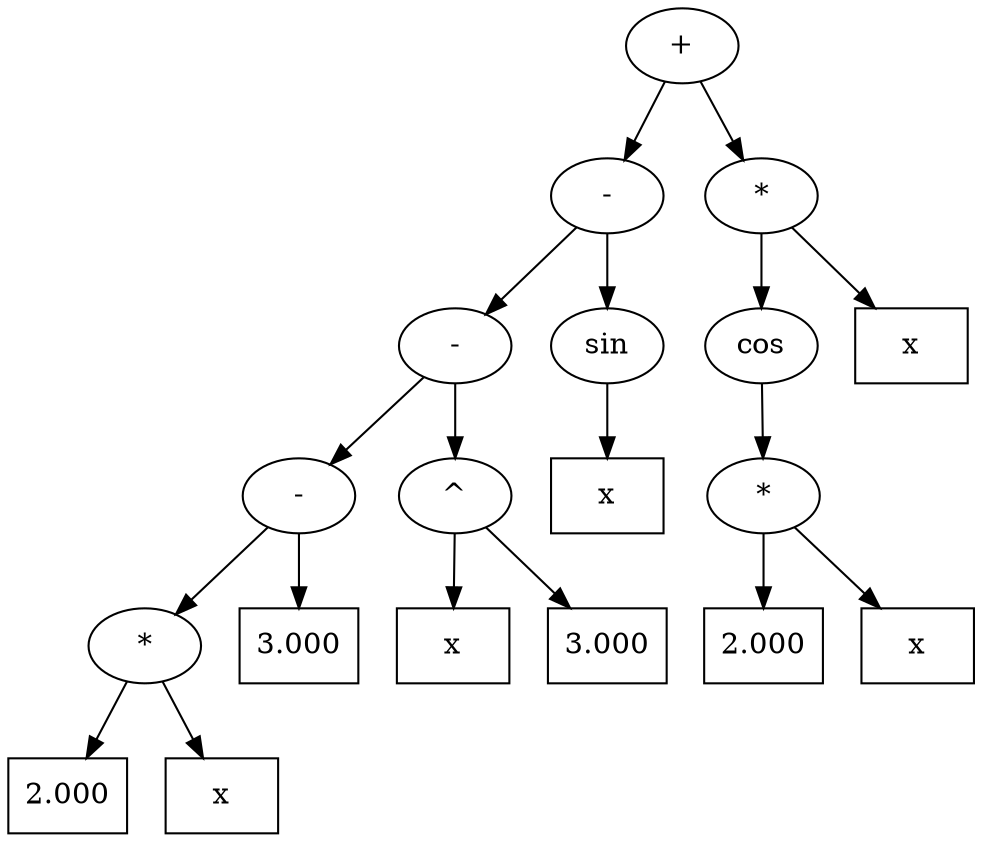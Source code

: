 digraph TREE {

	peak0x55f5df534910 [label = "+"];
		peak0x55f5df534910 -> peak0x55f5df534860
	peak0x55f5df534860 [label = "-"];
		peak0x55f5df534860 -> peak0x55f5df5347a0
	peak0x55f5df5347a0 [label = "-"];
		peak0x55f5df5347a0 -> peak0x55f5df534740
	peak0x55f5df534740 [label = "-"];
		peak0x55f5df534740 -> peak0x55f5df5346e0
	peak0x55f5df5346e0 [label = "*"];
		peak0x55f5df5346e0 -> peak0x55f5df5346b0
	peak0x55f5df5346b0 [label = "2.000" shape = box];
		peak0x55f5df5346e0 -> peak0x55f5df534710
	peak0x55f5df534710 [label = "x" shape = box];
		peak0x55f5df534740 -> peak0x55f5df534770
	peak0x55f5df534770 [label = "3.000" shape = box];
		peak0x55f5df5347a0 -> peak0x55f5df534800
	peak0x55f5df534800 [label = "^"];
		peak0x55f5df534800 -> peak0x55f5df5347d0
	peak0x55f5df5347d0 [label = "x" shape = box];
		peak0x55f5df534800 -> peak0x55f5df534830
	peak0x55f5df534830 [label = "3.000" shape = box];
		peak0x55f5df534860 -> peak0x55f5df534890
	peak0x55f5df534890 [label = "sin"];
		peak0x55f5df534890 -> peak0x55f5df5348e0
	peak0x55f5df5348e0 [label = "x" shape = box];
		peak0x55f5df534910 -> peak0x55f5df534a20
	peak0x55f5df534a20 [label = "*"];
		peak0x55f5df534a20 -> peak0x55f5df534940
	peak0x55f5df534940 [label = "cos"];
		peak0x55f5df534940 -> peak0x55f5df5349c0
	peak0x55f5df5349c0 [label = "*"];
		peak0x55f5df5349c0 -> peak0x55f5df534990
	peak0x55f5df534990 [label = "2.000" shape = box];
		peak0x55f5df5349c0 -> peak0x55f5df5349f0
	peak0x55f5df5349f0 [label = "x" shape = box];
		peak0x55f5df534a20 -> peak0x55f5df534a50
	peak0x55f5df534a50 [label = "x" shape = box];
}
